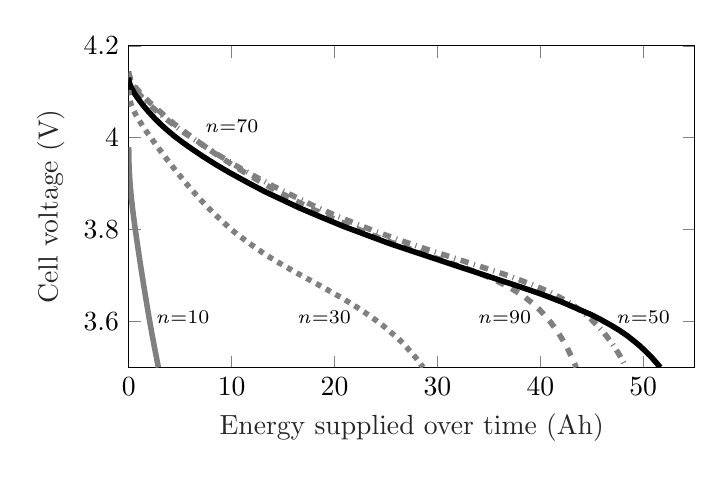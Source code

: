 % This file was created by matlab2tikz.
%
%The latest updates can be retrieved from
%  http://www.mathworks.com/matlabcentral/fileexchange/22022-matlab2tikz-matlab2tikz
%where you can also make suggestions and rate matlab2tikz.
%
\begin{tikzpicture}

\begin{axis}[%
width=2.83in,
height=1.608in,
at={(0.385in,0.346in)},
scale only axis,
xmin=0,
xmax=55,
xlabel style={font=\color{white!15!black}},
xlabel={Energy supplied over time (Ah)},
% xtick={0,5,10,15,20,25,30,35,40,45,50,55},
ymin=3.5,
ymax=4.2,
ylabel style={font=\color{white!15!black}},
ylabel={Cell voltage (V)},
axis background/.style={fill=white},
legend style={legend cell align=left, align=left, fill=none, draw=none}
]
\addplot [color=gray, dashed, line width=2.0pt]
  table[row sep=crcr]{%
0	4.145\\
0.008	4.142\\
0.025	4.14\\
0.058	4.137\\
0.117	4.132\\
0.2	4.128\\
0.317	4.122\\
0.483	4.116\\
0.692	4.109\\
0.975	4.101\\
1.342	4.092\\
1.883	4.08\\
2.567	4.066\\
3.383	4.05\\
4.475	4.029\\
5.492	4.012\\
6.892	3.989\\
8.35	3.966\\
10.125	3.94\\
12.033	3.914\\
13.908	3.89\\
15.767	3.868\\
17.617	3.847\\
19.5	3.828\\
21.433	3.809\\
23.442	3.79\\
25.533	3.772\\
27.817	3.754\\
33.6	3.709\\
34.925	3.697\\
36.05	3.685\\
36.95	3.675\\
37.825	3.663\\
38.367	3.655\\
38.875	3.646\\
39.383	3.637\\
39.908	3.626\\
40.442	3.613\\
40.975	3.599\\
41.5	3.583\\
41.767	3.575\\
42.025	3.565\\
42.283	3.556\\
42.55	3.545\\
42.817	3.533\\
43.083	3.52\\
43.35	3.507\\
43.483	3.5\\
};
% \addlegendentry{$n$=90}
\node at (axis cs:50,3.61) {$\scriptstyle \mathit{n}=50$};
\node at (axis cs:10,4.025) {$\scriptstyle \mathit{n}=70$};
\node at (axis cs:36.5,3.61) {$\scriptstyle \mathit{n}=90$};
\node at (axis cs:5.25,3.61) {$\scriptstyle \mathit{n}=10$};
\node at (axis cs:19.0,3.61) {$\scriptstyle \mathit{n}=30$};

\addplot [color=gray, dashdotted, line width=2.0pt]
  table[row sep=crcr]{%
0	4.141\\
0.008	4.138\\
0.025	4.136\\
0.058	4.132\\
0.117	4.128\\
0.208	4.123\\
0.342	4.117\\
0.525	4.11\\
0.733	4.104\\
1.025	4.095\\
1.417	4.085\\
1.9	4.074\\
2.5	4.062\\
3.283	4.047\\
4.192	4.031\\
5.3	4.012\\
6.583	3.993\\
7.867	3.974\\
9.325	3.954\\
10.958	3.932\\
12.575	3.912\\
14.175	3.893\\
16.1	3.872\\
18.133	3.85\\
20.175	3.83\\
22.25	3.811\\
24.092	3.795\\
26.45	3.776\\
28.975	3.757\\
32.458	3.732\\
36.458	3.703\\
38.275	3.688\\
39.75	3.675\\
40.975	3.663\\
41.758	3.654\\
42.583	3.644\\
43.35	3.633\\
44.125	3.62\\
44.842	3.607\\
45.542	3.591\\
45.883	3.583\\
46.225	3.574\\
46.575	3.564\\
46.942	3.553\\
47.267	3.542\\
47.583	3.531\\
47.908	3.518\\
48.225	3.505\\
48.35	3.5\\
};
% \addlegendentry{$n$=70}

\addplot [color=black, line width=2.0pt]
  table[row sep=crcr]{%
0	4.131\\
0.008	4.127\\
0.025	4.124\\
0.058	4.121\\
0.108	4.117\\
0.183	4.112\\
0.3	4.107\\
0.467	4.1\\
0.717	4.091\\
1.042	4.081\\
1.417	4.07\\
1.908	4.057\\
2.483	4.043\\
3.067	4.03\\
3.658	4.018\\
4.4	4.004\\
5.225	3.99\\
6.167	3.975\\
7.233	3.959\\
8.433	3.942\\
9.8	3.924\\
11.508	3.903\\
13.192	3.883\\
14.808	3.866\\
16.6	3.847\\
18.708	3.827\\
20.875	3.807\\
23.017	3.789\\
25.3	3.77\\
28.092	3.749\\
32.392	3.717\\
37.95	3.676\\
40.158	3.659\\
42.017	3.643\\
43.567	3.628\\
44.917	3.615\\
45.875	3.604\\
46.842	3.592\\
47.658	3.581\\
48.442	3.569\\
49.117	3.557\\
49.708	3.546\\
50.225	3.535\\
50.767	3.523\\
51.317	3.509\\
51.658	3.5\\
};
% \addlegendentry{$n$=50}

\addplot [color=gray, dotted, line width=2.0pt]
  table[row sep=crcr]{%
0	4.104\\
0.008	4.098\\
0.025	4.094\\
0.05	4.09\\
0.083	4.085\\
0.133	4.08\\
0.2	4.075\\
0.283	4.069\\
0.392	4.063\\
0.55	4.056\\
0.75	4.047\\
1	4.038\\
1.342	4.026\\
1.892	4.008\\
2.633	3.985\\
3.742	3.952\\
4.792	3.922\\
5.758	3.896\\
6.575	3.875\\
7.433	3.854\\
8.15	3.838\\
8.9	3.822\\
9.725	3.805\\
10.525	3.79\\
11.433	3.775\\
12.35	3.76\\
13.392	3.744\\
14.575	3.728\\
16.042	3.709\\
18.267	3.682\\
20.567	3.653\\
21.9	3.635\\
22.917	3.62\\
23.933	3.604\\
24.708	3.591\\
25.492	3.576\\
26.083	3.565\\
26.675	3.552\\
27.275	3.537\\
27.875	3.522\\
28.267	3.51\\
28.608	3.5\\
};
% \addlegendentry{$n$=30}

\addplot [color=gray, line width=2.0pt]
  table[row sep=crcr]{%
0	3.98\\
0.008	3.959\\
0.017	3.951\\
0.025	3.945\\
0.042	3.935\\
0.058	3.927\\
0.083	3.917\\
0.108	3.908\\
0.142	3.898\\
0.183	3.887\\
0.233	3.875\\
0.292	3.862\\
0.367	3.847\\
0.45	3.832\\
0.55	3.815\\
0.683	3.793\\
0.833	3.77\\
1.025	3.741\\
1.283	3.703\\
1.55	3.666\\
1.792	3.633\\
2.008	3.604\\
2.225	3.577\\
2.442	3.551\\
2.725	3.518\\
2.883	3.5\\
};
% \addlegendentry{$n$=10}

\end{axis}
\end{tikzpicture}%

